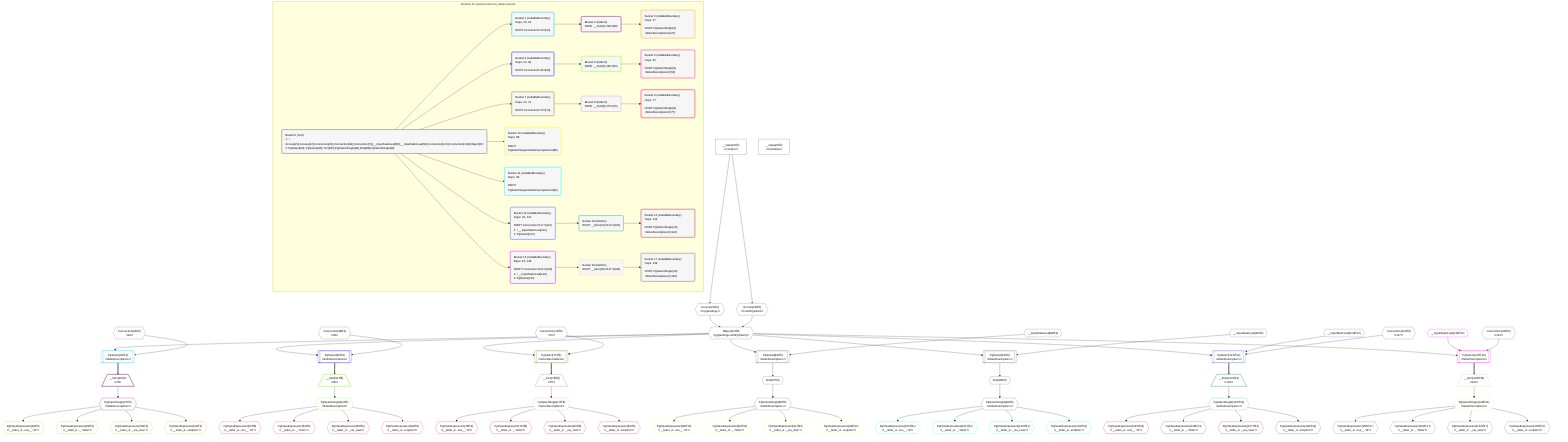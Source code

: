 %%{init: {'themeVariables': { 'fontSize': '12px'}}}%%
graph TD
    classDef path fill:#eee,stroke:#000,color:#000
    classDef plan fill:#fff,stroke-width:1px,color:#000
    classDef itemplan fill:#fff,stroke-width:2px,color:#000
    classDef unbatchedplan fill:#dff,stroke-width:1px,color:#000
    classDef sideeffectplan fill:#fcc,stroke-width:2px,color:#000
    classDef bucket fill:#f6f6f6,color:#000,stroke-width:2px,text-align:left


    %% define steps
    __Value3["__Value[3∈0]<br />ᐸcontextᐳ"]:::plan
    __Value5["__Value[5∈0]<br />ᐸrootValueᐳ"]:::plan
    Access21{{"Access[21∈0]<br />ᐸ3.pgSettingsᐳ"}}:::plan
    Access22{{"Access[22∈0]<br />ᐸ3.withPgClientᐳ"}}:::plan
    Object23{{"Object[23∈0]<br />ᐸ{pgSettings,withPgClient}ᐳ"}}:::plan
    Connection24{{"Connection[24∈0]<br />ᐸ20ᐳ"}}:::plan
    PgSelect25[["PgSelect[25∈1]<br />ᐸletterDescriptionsᐳ"]]:::plan
    __Item26[/"__Item[26∈2]<br />ᐸ25ᐳ"\]:::itemplan
    PgSelectSingle27{{"PgSelectSingle[27∈2]<br />ᐸletterDescriptionsᐳ"}}:::plan
    PgClassExpression28{{"PgClassExpression[28∈3]<br />ᐸ__letter_d...ons__.”id”ᐳ"}}:::plan
    PgClassExpression29{{"PgClassExpression[29∈3]<br />ᐸ__letter_d..._.”letter”ᐳ"}}:::plan
    PgClassExpression30{{"PgClassExpression[30∈3]<br />ᐸ__letter_d..._via_view”ᐳ"}}:::plan
    PgClassExpression31{{"PgClassExpression[31∈3]<br />ᐸ__letter_d...scription”ᐳ"}}:::plan
    Connection49{{"Connection[49∈0]<br />ᐸ45ᐳ"}}:::plan
    PgSelect50[["PgSelect[50∈4]<br />ᐸletterDescriptionsᐳ"]]:::plan
    __Item51[/"__Item[51∈5]<br />ᐸ50ᐳ"\]:::itemplan
    PgSelectSingle52{{"PgSelectSingle[52∈5]<br />ᐸletterDescriptionsᐳ"}}:::plan
    PgClassExpression53{{"PgClassExpression[53∈6]<br />ᐸ__letter_d...ons__.”id”ᐳ"}}:::plan
    PgClassExpression54{{"PgClassExpression[54∈6]<br />ᐸ__letter_d..._.”letter”ᐳ"}}:::plan
    PgClassExpression55{{"PgClassExpression[55∈6]<br />ᐸ__letter_d..._via_view”ᐳ"}}:::plan
    PgClassExpression56{{"PgClassExpression[56∈6]<br />ᐸ__letter_d...scription”ᐳ"}}:::plan
    Connection74{{"Connection[74∈0]<br />ᐸ70ᐳ"}}:::plan
    PgSelect75[["PgSelect[75∈7]<br />ᐸletterDescriptionsᐳ"]]:::plan
    __Item76[/"__Item[76∈8]<br />ᐸ75ᐳ"\]:::itemplan
    PgSelectSingle77{{"PgSelectSingle[77∈8]<br />ᐸletterDescriptionsᐳ"}}:::plan
    PgClassExpression78{{"PgClassExpression[78∈9]<br />ᐸ__letter_d...ons__.”id”ᐳ"}}:::plan
    PgClassExpression79{{"PgClassExpression[79∈9]<br />ᐸ__letter_d..._.”letter”ᐳ"}}:::plan
    PgClassExpression80{{"PgClassExpression[80∈9]<br />ᐸ__letter_d..._via_view”ᐳ"}}:::plan
    PgClassExpression81{{"PgClassExpression[81∈9]<br />ᐸ__letter_d...scription”ᐳ"}}:::plan
    __InputStaticLeaf82{{"__InputStaticLeaf[82∈0]"}}:::plan
    PgSelect83[["PgSelect[83∈0]<br />ᐸletterDescriptionsᐳ"]]:::plan
    First87{{"First[87∈0]"}}:::plan
    PgSelectSingle88{{"PgSelectSingle[88∈0]<br />ᐸletterDescriptionsᐳ"}}:::plan
    PgClassExpression89{{"PgClassExpression[89∈10]<br />ᐸ__letter_d...ons__.”id”ᐳ"}}:::plan
    PgClassExpression90{{"PgClassExpression[90∈10]<br />ᐸ__letter_d..._.”letter”ᐳ"}}:::plan
    PgClassExpression91{{"PgClassExpression[91∈10]<br />ᐸ__letter_d..._via_view”ᐳ"}}:::plan
    PgClassExpression92{{"PgClassExpression[92∈10]<br />ᐸ__letter_d...scription”ᐳ"}}:::plan
    __InputStaticLeaf93{{"__InputStaticLeaf[93∈0]"}}:::plan
    PgSelect94[["PgSelect[94∈0]<br />ᐸletterDescriptionsᐳ"]]:::plan
    First98{{"First[98∈0]"}}:::plan
    PgSelectSingle99{{"PgSelectSingle[99∈0]<br />ᐸletterDescriptionsᐳ"}}:::plan
    PgClassExpression100{{"PgClassExpression[100∈11]<br />ᐸ__letter_d...ons__.”id”ᐳ"}}:::plan
    PgClassExpression101{{"PgClassExpression[101∈11]<br />ᐸ__letter_d..._.”letter”ᐳ"}}:::plan
    PgClassExpression102{{"PgClassExpression[102∈11]<br />ᐸ__letter_d..._via_view”ᐳ"}}:::plan
    PgClassExpression103{{"PgClassExpression[103∈11]<br />ᐸ__letter_d...scription”ᐳ"}}:::plan
    __InputStaticLeaf114{{"__InputStaticLeaf[114∈12]"}}:::plan
    Connection121{{"Connection[121∈0]<br />ᐸ117ᐳ"}}:::plan
    PgSelect122[["PgSelect[122∈12]<br />ᐸletterDescriptionsᐳ"]]:::plan
    __Item123[/"__Item[123∈13]<br />ᐸ122ᐳ"\]:::itemplan
    PgSelectSingle124{{"PgSelectSingle[124∈13]<br />ᐸletterDescriptionsᐳ"}}:::plan
    PgClassExpression125{{"PgClassExpression[125∈14]<br />ᐸ__letter_d...ons__.”id”ᐳ"}}:::plan
    PgClassExpression126{{"PgClassExpression[126∈14]<br />ᐸ__letter_d..._.”letter”ᐳ"}}:::plan
    PgClassExpression127{{"PgClassExpression[127∈14]<br />ᐸ__letter_d..._via_view”ᐳ"}}:::plan
    PgClassExpression128{{"PgClassExpression[128∈14]<br />ᐸ__letter_d...scription”ᐳ"}}:::plan
    __InputStaticLeaf140{{"__InputStaticLeaf[140∈15]"}}:::plan
    Connection146{{"Connection[146∈0]<br />ᐸ142ᐳ"}}:::plan
    PgSelect147[["PgSelect[147∈15]<br />ᐸletterDescriptionsᐳ"]]:::plan
    __Item148[/"__Item[148∈16]<br />ᐸ147ᐳ"\]:::itemplan
    PgSelectSingle149{{"PgSelectSingle[149∈16]<br />ᐸletterDescriptionsᐳ"}}:::plan
    PgClassExpression150{{"PgClassExpression[150∈17]<br />ᐸ__letter_d...ons__.”id”ᐳ"}}:::plan
    PgClassExpression151{{"PgClassExpression[151∈17]<br />ᐸ__letter_d..._.”letter”ᐳ"}}:::plan
    PgClassExpression152{{"PgClassExpression[152∈17]<br />ᐸ__letter_d..._via_view”ᐳ"}}:::plan
    PgClassExpression153{{"PgClassExpression[153∈17]<br />ᐸ__letter_d...scription”ᐳ"}}:::plan

    %% plan dependencies
    __Value3 --> Access21
    __Value3 --> Access22
    Access21 & Access22 --> Object23
    Object23 & Connection24 --> PgSelect25
    PgSelect25 ==> __Item26
    __Item26 --> PgSelectSingle27
    PgSelectSingle27 --> PgClassExpression28
    PgSelectSingle27 --> PgClassExpression29
    PgSelectSingle27 --> PgClassExpression30
    PgSelectSingle27 --> PgClassExpression31
    Object23 & Connection49 --> PgSelect50
    PgSelect50 ==> __Item51
    __Item51 --> PgSelectSingle52
    PgSelectSingle52 --> PgClassExpression53
    PgSelectSingle52 --> PgClassExpression54
    PgSelectSingle52 --> PgClassExpression55
    PgSelectSingle52 --> PgClassExpression56
    Object23 & Connection74 --> PgSelect75
    PgSelect75 ==> __Item76
    __Item76 --> PgSelectSingle77
    PgSelectSingle77 --> PgClassExpression78
    PgSelectSingle77 --> PgClassExpression79
    PgSelectSingle77 --> PgClassExpression80
    PgSelectSingle77 --> PgClassExpression81
    Object23 & __InputStaticLeaf82 --> PgSelect83
    PgSelect83 --> First87
    First87 --> PgSelectSingle88
    PgSelectSingle88 --> PgClassExpression89
    PgSelectSingle88 --> PgClassExpression90
    PgSelectSingle88 --> PgClassExpression91
    PgSelectSingle88 --> PgClassExpression92
    Object23 & __InputStaticLeaf93 --> PgSelect94
    PgSelect94 --> First98
    First98 --> PgSelectSingle99
    PgSelectSingle99 --> PgClassExpression100
    PgSelectSingle99 --> PgClassExpression101
    PgSelectSingle99 --> PgClassExpression102
    PgSelectSingle99 --> PgClassExpression103
    Object23 & __InputStaticLeaf114 & Connection121 --> PgSelect122
    PgSelect122 ==> __Item123
    __Item123 --> PgSelectSingle124
    PgSelectSingle124 --> PgClassExpression125
    PgSelectSingle124 --> PgClassExpression126
    PgSelectSingle124 --> PgClassExpression127
    PgSelectSingle124 --> PgClassExpression128
    Object23 & __InputStaticLeaf140 & Connection146 --> PgSelect147
    PgSelect147 ==> __Item148
    __Item148 --> PgSelectSingle149
    PgSelectSingle149 --> PgClassExpression150
    PgSelectSingle149 --> PgClassExpression151
    PgSelectSingle149 --> PgClassExpression152
    PgSelectSingle149 --> PgClassExpression153

    subgraph "Buckets for queries/v4/enum_tables.queries"
    Bucket0("Bucket 0 (root)<br />1:  / Access[21],Access[22],Connection[24],Connection[49],Connection[74],__InputStaticLeaf[82],__InputStaticLeaf[93],Connection[121],Connection[146],Object[23]<br />2: PgSelect[83], PgSelect[94] / First[87],PgSelectSingle[88],First[98],PgSelectSingle[99]"):::bucket
    classDef bucket0 stroke:#696969
    class Bucket0,__Value3,__Value5,Access21,Access22,Object23,Connection24,Connection49,Connection74,__InputStaticLeaf82,PgSelect83,First87,PgSelectSingle88,__InputStaticLeaf93,PgSelect94,First98,PgSelectSingle99,Connection121,Connection146 bucket0
    Bucket1("Bucket 1 (nullableBoundary)<br />Deps: 23, 24<br /><br />ROOT Connectionᐸ20ᐳ[24]"):::bucket
    classDef bucket1 stroke:#00bfff
    class Bucket1,PgSelect25 bucket1
    Bucket2("Bucket 2 (listItem)<br />ROOT __Item{2}ᐸ25ᐳ[26]"):::bucket
    classDef bucket2 stroke:#7f007f
    class Bucket2,__Item26,PgSelectSingle27 bucket2
    Bucket3("Bucket 3 (nullableBoundary)<br />Deps: 27<br /><br />ROOT PgSelectSingle{2}ᐸletterDescriptionsᐳ[27]"):::bucket
    classDef bucket3 stroke:#ffa500
    class Bucket3,PgClassExpression28,PgClassExpression29,PgClassExpression30,PgClassExpression31 bucket3
    Bucket4("Bucket 4 (nullableBoundary)<br />Deps: 23, 49<br /><br />ROOT Connectionᐸ45ᐳ[49]"):::bucket
    classDef bucket4 stroke:#0000ff
    class Bucket4,PgSelect50 bucket4
    Bucket5("Bucket 5 (listItem)<br />ROOT __Item{5}ᐸ50ᐳ[51]"):::bucket
    classDef bucket5 stroke:#7fff00
    class Bucket5,__Item51,PgSelectSingle52 bucket5
    Bucket6("Bucket 6 (nullableBoundary)<br />Deps: 52<br /><br />ROOT PgSelectSingle{5}ᐸletterDescriptionsᐳ[52]"):::bucket
    classDef bucket6 stroke:#ff1493
    class Bucket6,PgClassExpression53,PgClassExpression54,PgClassExpression55,PgClassExpression56 bucket6
    Bucket7("Bucket 7 (nullableBoundary)<br />Deps: 23, 74<br /><br />ROOT Connectionᐸ70ᐳ[74]"):::bucket
    classDef bucket7 stroke:#808000
    class Bucket7,PgSelect75 bucket7
    Bucket8("Bucket 8 (listItem)<br />ROOT __Item{8}ᐸ75ᐳ[76]"):::bucket
    classDef bucket8 stroke:#dda0dd
    class Bucket8,__Item76,PgSelectSingle77 bucket8
    Bucket9("Bucket 9 (nullableBoundary)<br />Deps: 77<br /><br />ROOT PgSelectSingle{8}ᐸletterDescriptionsᐳ[77]"):::bucket
    classDef bucket9 stroke:#ff0000
    class Bucket9,PgClassExpression78,PgClassExpression79,PgClassExpression80,PgClassExpression81 bucket9
    Bucket10("Bucket 10 (nullableBoundary)<br />Deps: 88<br /><br />ROOT PgSelectSingleᐸletterDescriptionsᐳ[88]"):::bucket
    classDef bucket10 stroke:#ffff00
    class Bucket10,PgClassExpression89,PgClassExpression90,PgClassExpression91,PgClassExpression92 bucket10
    Bucket11("Bucket 11 (nullableBoundary)<br />Deps: 99<br /><br />ROOT PgSelectSingleᐸletterDescriptionsᐳ[99]"):::bucket
    classDef bucket11 stroke:#00ffff
    class Bucket11,PgClassExpression100,PgClassExpression101,PgClassExpression102,PgClassExpression103 bucket11
    Bucket12("Bucket 12 (nullableBoundary)<br />Deps: 23, 121<br /><br />ROOT Connectionᐸ117ᐳ[121]<br />1:  / __InputStaticLeaf[114]<br />2: PgSelect[122]"):::bucket
    classDef bucket12 stroke:#4169e1
    class Bucket12,__InputStaticLeaf114,PgSelect122 bucket12
    Bucket13("Bucket 13 (listItem)<br />ROOT __Item{13}ᐸ122ᐳ[123]"):::bucket
    classDef bucket13 stroke:#3cb371
    class Bucket13,__Item123,PgSelectSingle124 bucket13
    Bucket14("Bucket 14 (nullableBoundary)<br />Deps: 124<br /><br />ROOT PgSelectSingle{13}ᐸletterDescriptionsᐳ[124]"):::bucket
    classDef bucket14 stroke:#a52a2a
    class Bucket14,PgClassExpression125,PgClassExpression126,PgClassExpression127,PgClassExpression128 bucket14
    Bucket15("Bucket 15 (nullableBoundary)<br />Deps: 23, 146<br /><br />ROOT Connectionᐸ142ᐳ[146]<br />1:  / __InputStaticLeaf[140]<br />2: PgSelect[147]"):::bucket
    classDef bucket15 stroke:#ff00ff
    class Bucket15,__InputStaticLeaf140,PgSelect147 bucket15
    Bucket16("Bucket 16 (listItem)<br />ROOT __Item{16}ᐸ147ᐳ[148]"):::bucket
    classDef bucket16 stroke:#f5deb3
    class Bucket16,__Item148,PgSelectSingle149 bucket16
    Bucket17("Bucket 17 (nullableBoundary)<br />Deps: 149<br /><br />ROOT PgSelectSingle{16}ᐸletterDescriptionsᐳ[149]"):::bucket
    classDef bucket17 stroke:#696969
    class Bucket17,PgClassExpression150,PgClassExpression151,PgClassExpression152,PgClassExpression153 bucket17
    Bucket0 --> Bucket1 & Bucket4 & Bucket7 & Bucket10 & Bucket11 & Bucket12 & Bucket15
    Bucket1 --> Bucket2
    Bucket2 --> Bucket3
    Bucket4 --> Bucket5
    Bucket5 --> Bucket6
    Bucket7 --> Bucket8
    Bucket8 --> Bucket9
    Bucket12 --> Bucket13
    Bucket13 --> Bucket14
    Bucket15 --> Bucket16
    Bucket16 --> Bucket17
    end